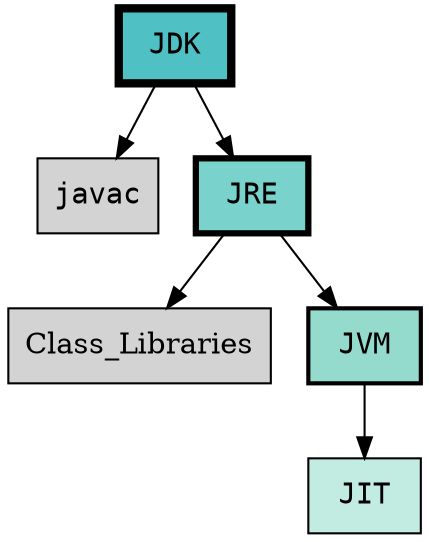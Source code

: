 digraph JavaPlatformArchitecture {
    "JDK" [shape = box, style = filled penwidth = 4 fillcolor = "#4FC0C4" fontname = "Consolas"]
    "javac" [shape = box, style = filled penwidth = 1  fontname = "Consolas"]
    "JRE" [shape = box style = filled penwidth = 3 fillcolor = "#79D2CC" fontname = "Consolas"]
    "Class_Libraries" [shape = box, style = filled penwidth = 1]
    "JVM" [shape = box style = filled penwidth = 2 fillcolor = "#94DBCD" fontname = "Consolas"]
    "JIT" [shape = box style = filled penwidth = 1 fillcolor = "#C2EBE2" fontname = "Consolas"]

    "JDK" -> "JRE"
    "JDK" -> "javac"
    "JRE" -> "JVM"
    "JRE" -> "Class_Libraries"
    "JVM" -> "JIT"

    /**
    Java Development Kit - включает в себя:
             - Компилятор Java (javac)
             - Стандартные библиотеки классов Java
             - Примеры
             - Документацию
             - Различные утилиты
             - JRE

    Java Runtime Environment - среда выполнения для Java, включает в себя:
             - JVM
             - Библиотеки классов

    Java Virtual Machine - основная часть исполняющей системы Java, так называемой JRE.
    JVM исполняет байт-код Java, предварительно созданный из исходного текста, компилятором javac.

    Just-in-time compilation:
             - Адаптивная оптимизация
             - Динамическая рекомпиляция
        Компилирует байт ко в машинный код, непосредственно во время работы программы.
        Даёт гарантию безопасности исполнения.
    */
}